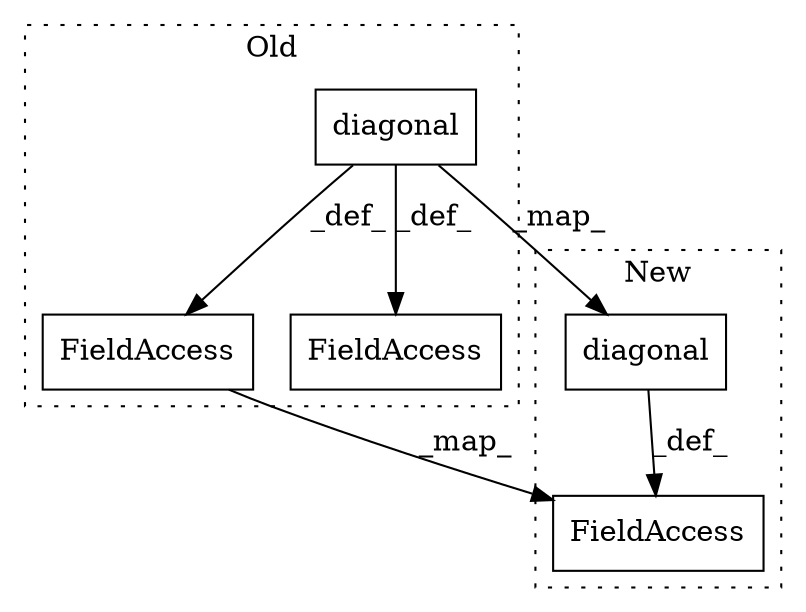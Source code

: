digraph G {
subgraph cluster0 {
1 [label="diagonal" a="32" s="4868,4879" l="9,1" shape="box"];
3 [label="FieldAccess" a="22" s="4835" l="12" shape="box"];
5 [label="FieldAccess" a="22" s="4948" l="12" shape="box"];
label = "Old";
style="dotted";
}
subgraph cluster1 {
2 [label="diagonal" a="32" s="4854,4865" l="9,1" shape="box"];
4 [label="FieldAccess" a="22" s="4835" l="12" shape="box"];
label = "New";
style="dotted";
}
1 -> 5 [label="_def_"];
1 -> 2 [label="_map_"];
1 -> 3 [label="_def_"];
2 -> 4 [label="_def_"];
3 -> 4 [label="_map_"];
}